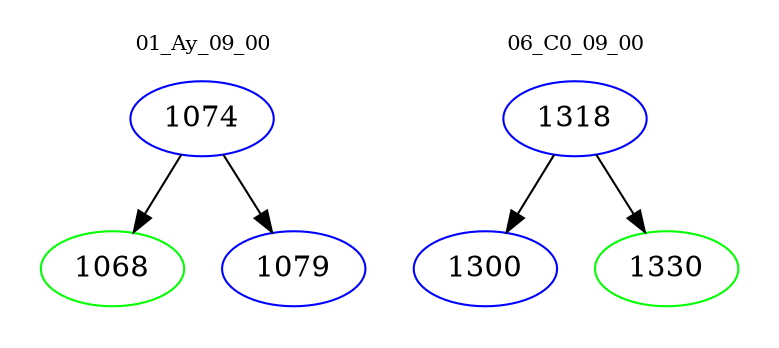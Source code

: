 digraph{
subgraph cluster_0 {
color = white
label = "01_Ay_09_00";
fontsize=10;
T0_1074 [label="1074", color="blue"]
T0_1074 -> T0_1068 [color="black"]
T0_1068 [label="1068", color="green"]
T0_1074 -> T0_1079 [color="black"]
T0_1079 [label="1079", color="blue"]
}
subgraph cluster_1 {
color = white
label = "06_C0_09_00";
fontsize=10;
T1_1318 [label="1318", color="blue"]
T1_1318 -> T1_1300 [color="black"]
T1_1300 [label="1300", color="blue"]
T1_1318 -> T1_1330 [color="black"]
T1_1330 [label="1330", color="green"]
}
}
